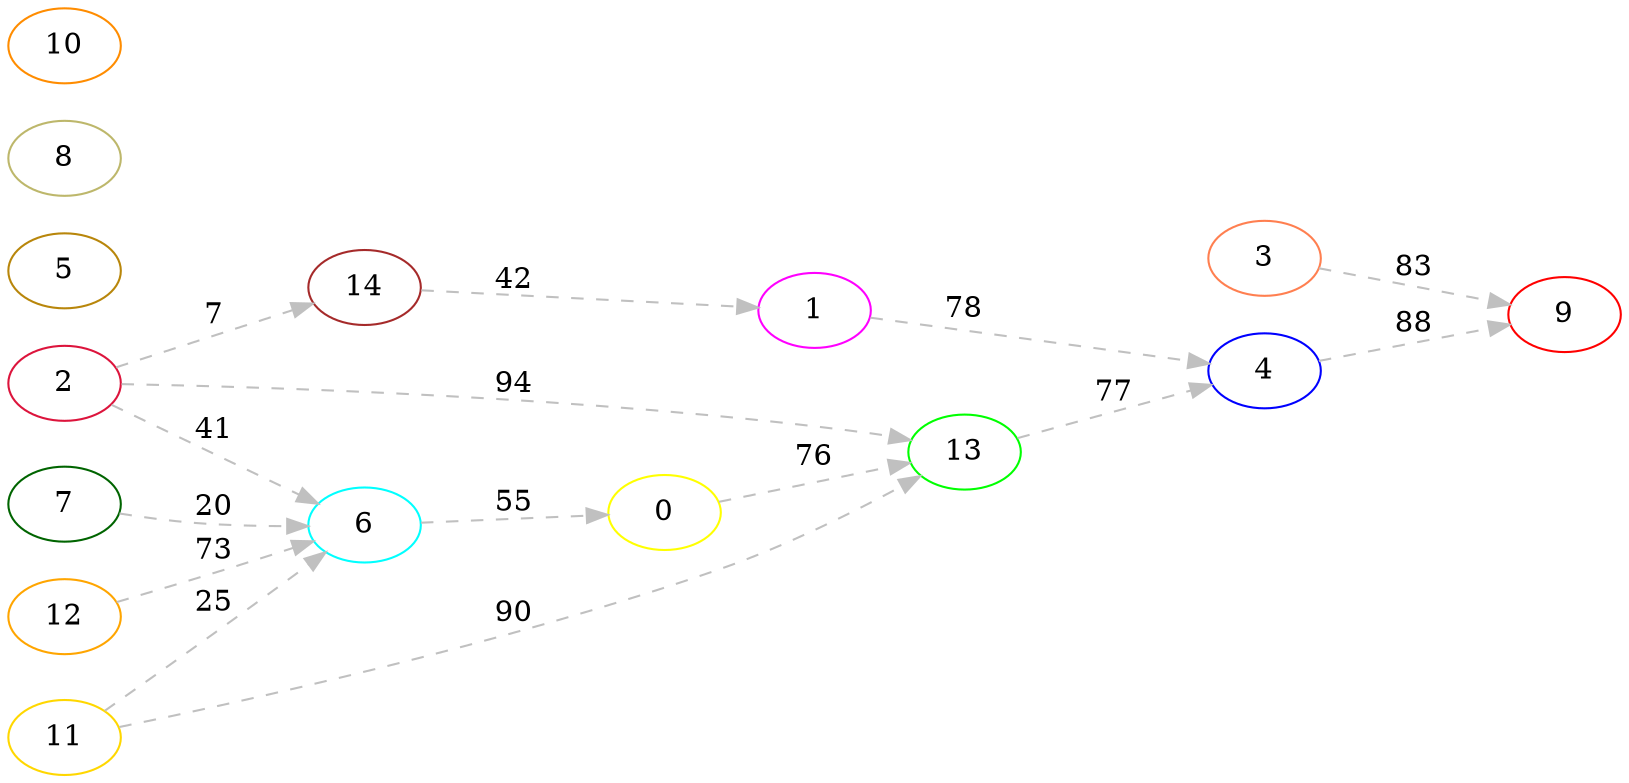 digraph G {
ranksep = "equally";
rankdir = LR;
{rank = same; 0; };
{rank = same; 13; };
{rank = same; 4; };
{rank = same; 9; };
{rank = same; 1; };
{rank = same; };
{rank = same; 2; };
{rank = same; 6; 14; };
{rank = same; };
{rank = same; 3; };
{rank = same; };
{rank = same; 5; };
{rank = same; 7; };
{rank = same; };
{rank = same; 8; };
{rank = same; 10; };
{rank = same; 11; };
{rank = same; };
{rank = same; 12; };
{rank = same; };
9 [color = "red"];
4 [color = "blue"];
13 [color = "green"];
0 [color = "yellow"];
1 [color = "magenta"];
6 [color = "aqua"];
14 [color = "brown"];
2 [color = "crimson"];
3 [color = "coral"];
5 [color = "darkgoldenrod"];
7 [color = "darkgreen"];
8 [color = "darkkhaki"];
10 [color = "darkorange"];
11 [color = "gold"];
12 [color = "orange"];
0->13[label="76" color = "grey" style = "dashed"];
13->4[label="77" color = "grey" style = "dashed"];
4->9[label="88" color = "grey" style = "dashed"];
9
1->4[label="78" color = "grey" style = "dashed"];
2->6[label="41" color = "grey" style = "dashed"];
2->14[label="7" color = "grey" style = "dashed"];
2->13[label="94" color = "grey" style = "dashed"];
6->0[label="55" color = "grey" style = "dashed"];
14->1[label="42" color = "grey" style = "dashed"];
3->9[label="83" color = "grey" style = "dashed"];
5
7->6[label="20" color = "grey" style = "dashed"];
8
10
11->6[label="25" color = "grey" style = "dashed"];
11->13[label="90" color = "grey" style = "dashed"];
12->6[label="73" color = "grey" style = "dashed"];
}
